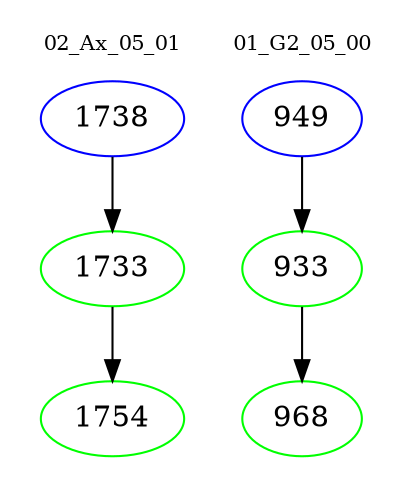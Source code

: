 digraph{
subgraph cluster_0 {
color = white
label = "02_Ax_05_01";
fontsize=10;
T0_1738 [label="1738", color="blue"]
T0_1738 -> T0_1733 [color="black"]
T0_1733 [label="1733", color="green"]
T0_1733 -> T0_1754 [color="black"]
T0_1754 [label="1754", color="green"]
}
subgraph cluster_1 {
color = white
label = "01_G2_05_00";
fontsize=10;
T1_949 [label="949", color="blue"]
T1_949 -> T1_933 [color="black"]
T1_933 [label="933", color="green"]
T1_933 -> T1_968 [color="black"]
T1_968 [label="968", color="green"]
}
}
